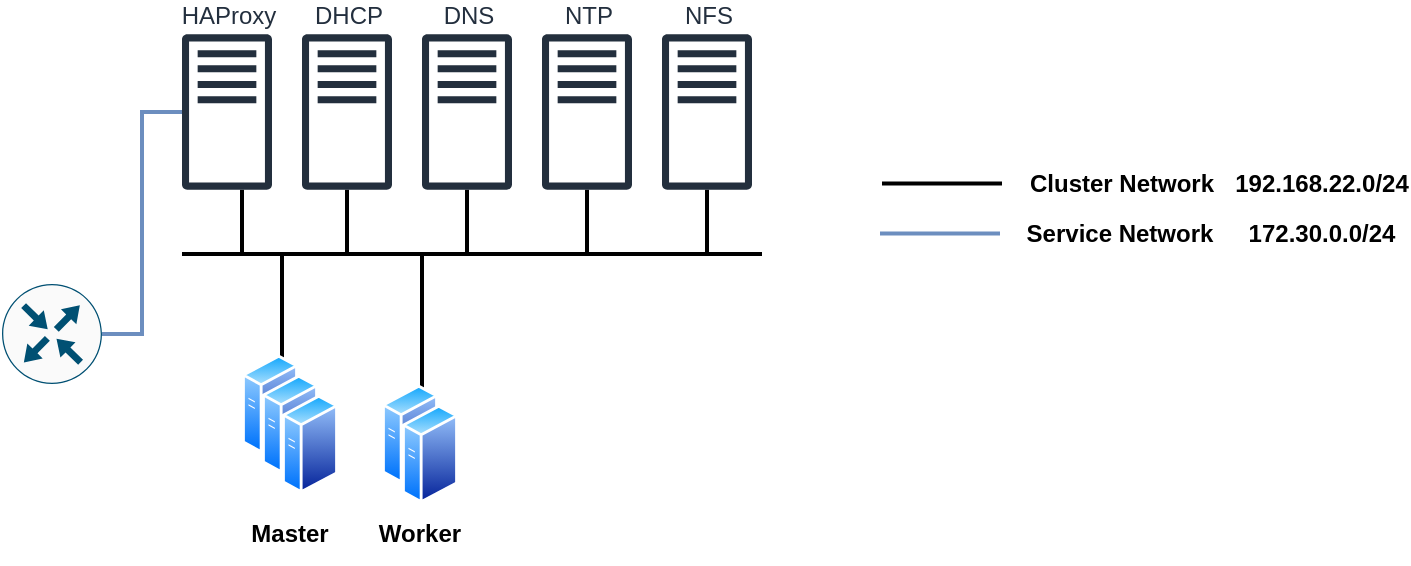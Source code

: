 <mxfile version="20.8.16" type="device"><diagram name="Page-1" id="imqRk1Wxo1tQRqzoVCZu"><mxGraphModel dx="1182" dy="690" grid="1" gridSize="10" guides="1" tooltips="1" connect="1" arrows="1" fold="1" page="1" pageScale="1" pageWidth="850" pageHeight="1100" math="0" shadow="0"><root><mxCell id="0"/><mxCell id="1" parent="0"/><mxCell id="l-TdRqGaPvYyb98INl4k-34" style="edgeStyle=elbowEdgeStyle;rounded=0;orthogonalLoop=1;jettySize=auto;html=1;endArrow=none;endFill=0;strokeWidth=2;" edge="1" parent="1" source="l-TdRqGaPvYyb98INl4k-13"><mxGeometry relative="1" as="geometry"><mxPoint x="190" y="210" as="targetPoint"/></mxGeometry></mxCell><mxCell id="l-TdRqGaPvYyb98INl4k-35" style="rounded=0;orthogonalLoop=1;jettySize=auto;html=1;endArrow=none;endFill=0;strokeWidth=2;edgeStyle=elbowEdgeStyle;" edge="1" parent="1" source="l-TdRqGaPvYyb98INl4k-16"><mxGeometry relative="1" as="geometry"><mxPoint x="260" y="210" as="targetPoint"/></mxGeometry></mxCell><mxCell id="l-TdRqGaPvYyb98INl4k-18" value="Master" style="text;html=1;strokeColor=none;fillColor=none;align=center;verticalAlign=middle;whiteSpace=wrap;rounded=0;fontStyle=1" vertex="1" parent="1"><mxGeometry x="164" y="335" width="60" height="30" as="geometry"/></mxCell><mxCell id="l-TdRqGaPvYyb98INl4k-19" value="Worker" style="text;html=1;strokeColor=none;fillColor=none;align=center;verticalAlign=middle;whiteSpace=wrap;rounded=0;fontStyle=1" vertex="1" parent="1"><mxGeometry x="231" y="335" width="56" height="30" as="geometry"/></mxCell><mxCell id="l-TdRqGaPvYyb98INl4k-30" style="edgeStyle=orthogonalEdgeStyle;rounded=0;orthogonalLoop=1;jettySize=auto;html=1;endArrow=none;endFill=0;strokeWidth=2;" edge="1" parent="1" source="l-TdRqGaPvYyb98INl4k-20"><mxGeometry relative="1" as="geometry"><mxPoint x="222.5" y="210" as="targetPoint"/></mxGeometry></mxCell><mxCell id="l-TdRqGaPvYyb98INl4k-20" value="DHCP" style="sketch=0;outlineConnect=0;fontColor=#232F3E;gradientColor=none;fillColor=#232F3D;strokeColor=none;dashed=0;verticalLabelPosition=top;verticalAlign=bottom;align=center;html=1;fontSize=12;fontStyle=0;aspect=fixed;pointerEvents=1;shape=mxgraph.aws4.traditional_server;horizontal=1;labelPosition=center;" vertex="1" parent="1"><mxGeometry x="200" y="100" width="45" height="78" as="geometry"/></mxCell><mxCell id="l-TdRqGaPvYyb98INl4k-28" style="edgeStyle=orthogonalEdgeStyle;rounded=0;orthogonalLoop=1;jettySize=auto;html=1;endArrow=none;endFill=0;strokeWidth=2;" edge="1" parent="1" source="l-TdRqGaPvYyb98INl4k-22"><mxGeometry relative="1" as="geometry"><mxPoint x="162.5" y="210" as="targetPoint"/><Array as="points"><mxPoint x="170" y="210"/></Array></mxGeometry></mxCell><mxCell id="l-TdRqGaPvYyb98INl4k-22" value="HAProxy" style="sketch=0;outlineConnect=0;fontColor=#232F3E;gradientColor=none;fillColor=#232F3D;strokeColor=none;dashed=0;verticalLabelPosition=top;verticalAlign=bottom;align=center;html=1;fontSize=12;fontStyle=0;aspect=fixed;pointerEvents=1;shape=mxgraph.aws4.traditional_server;horizontal=1;labelPosition=center;" vertex="1" parent="1"><mxGeometry x="140" y="100" width="45" height="78" as="geometry"/></mxCell><mxCell id="l-TdRqGaPvYyb98INl4k-31" style="edgeStyle=orthogonalEdgeStyle;rounded=0;orthogonalLoop=1;jettySize=auto;html=1;endArrow=none;endFill=0;strokeWidth=2;" edge="1" parent="1" source="l-TdRqGaPvYyb98INl4k-23"><mxGeometry relative="1" as="geometry"><mxPoint x="282.5" y="210" as="targetPoint"/></mxGeometry></mxCell><mxCell id="l-TdRqGaPvYyb98INl4k-23" value="DNS" style="sketch=0;outlineConnect=0;fontColor=#232F3E;gradientColor=none;fillColor=#232F3D;strokeColor=none;dashed=0;verticalLabelPosition=top;verticalAlign=bottom;align=center;html=1;fontSize=12;fontStyle=0;aspect=fixed;pointerEvents=1;shape=mxgraph.aws4.traditional_server;horizontal=1;labelPosition=center;" vertex="1" parent="1"><mxGeometry x="260" y="100" width="45" height="78" as="geometry"/></mxCell><mxCell id="l-TdRqGaPvYyb98INl4k-32" style="edgeStyle=orthogonalEdgeStyle;rounded=0;orthogonalLoop=1;jettySize=auto;html=1;endArrow=none;endFill=0;strokeWidth=2;" edge="1" parent="1" source="l-TdRqGaPvYyb98INl4k-24"><mxGeometry relative="1" as="geometry"><mxPoint x="342.5" y="210" as="targetPoint"/></mxGeometry></mxCell><mxCell id="l-TdRqGaPvYyb98INl4k-24" value="NTP" style="sketch=0;outlineConnect=0;fontColor=#232F3E;gradientColor=none;fillColor=#232F3D;strokeColor=none;dashed=0;verticalLabelPosition=top;verticalAlign=bottom;align=center;html=1;fontSize=12;fontStyle=0;aspect=fixed;pointerEvents=1;shape=mxgraph.aws4.traditional_server;horizontal=1;labelPosition=center;" vertex="1" parent="1"><mxGeometry x="320" y="100" width="45" height="78" as="geometry"/></mxCell><mxCell id="l-TdRqGaPvYyb98INl4k-33" style="edgeStyle=orthogonalEdgeStyle;rounded=0;orthogonalLoop=1;jettySize=auto;html=1;endArrow=none;endFill=0;strokeWidth=2;" edge="1" parent="1" source="l-TdRqGaPvYyb98INl4k-25"><mxGeometry relative="1" as="geometry"><mxPoint x="402.5" y="210" as="targetPoint"/></mxGeometry></mxCell><mxCell id="l-TdRqGaPvYyb98INl4k-25" value="NFS" style="sketch=0;outlineConnect=0;fontColor=#232F3E;gradientColor=none;fillColor=#232F3D;strokeColor=none;dashed=0;verticalLabelPosition=top;verticalAlign=bottom;align=center;html=1;fontSize=12;fontStyle=0;aspect=fixed;pointerEvents=1;shape=mxgraph.aws4.traditional_server;horizontal=1;labelPosition=center;" vertex="1" parent="1"><mxGeometry x="380" y="100" width="45" height="78" as="geometry"/></mxCell><mxCell id="l-TdRqGaPvYyb98INl4k-27" value="" style="endArrow=none;html=1;rounded=0;strokeWidth=2;" edge="1" parent="1"><mxGeometry width="50" height="50" relative="1" as="geometry"><mxPoint x="140" y="210" as="sourcePoint"/><mxPoint x="430" y="210" as="targetPoint"/></mxGeometry></mxCell><mxCell id="l-TdRqGaPvYyb98INl4k-36" value="192.168.22.0/24" style="text;html=1;strokeColor=none;fillColor=none;align=center;verticalAlign=middle;whiteSpace=wrap;rounded=0;strokeWidth=2;fontStyle=1" vertex="1" parent="1"><mxGeometry x="680" y="160" width="60" height="30" as="geometry"/></mxCell><mxCell id="l-TdRqGaPvYyb98INl4k-37" value="" style="group" vertex="1" connectable="0" parent="1"><mxGeometry x="170" y="260" width="48" height="70" as="geometry"/></mxCell><mxCell id="l-TdRqGaPvYyb98INl4k-4" value="" style="aspect=fixed;perimeter=ellipsePerimeter;html=1;align=center;shadow=0;dashed=0;spacingTop=3;image;image=img/lib/active_directory/generic_server.svg;" vertex="1" parent="l-TdRqGaPvYyb98INl4k-37"><mxGeometry width="28.0" height="50" as="geometry"/></mxCell><mxCell id="l-TdRqGaPvYyb98INl4k-12" value="" style="aspect=fixed;perimeter=ellipsePerimeter;html=1;align=center;shadow=0;dashed=0;spacingTop=3;image;image=img/lib/active_directory/generic_server.svg;" vertex="1" parent="l-TdRqGaPvYyb98INl4k-37"><mxGeometry x="10" y="10" width="28.0" height="50" as="geometry"/></mxCell><mxCell id="l-TdRqGaPvYyb98INl4k-13" value="" style="aspect=fixed;perimeter=ellipsePerimeter;html=1;align=center;shadow=0;dashed=0;spacingTop=3;image;image=img/lib/active_directory/generic_server.svg;" vertex="1" parent="l-TdRqGaPvYyb98INl4k-37"><mxGeometry x="20" y="20" width="28.0" height="50" as="geometry"/></mxCell><mxCell id="l-TdRqGaPvYyb98INl4k-39" value="" style="group" vertex="1" connectable="0" parent="1"><mxGeometry x="240" y="275" width="38" height="60" as="geometry"/></mxCell><mxCell id="l-TdRqGaPvYyb98INl4k-15" value="" style="aspect=fixed;perimeter=ellipsePerimeter;html=1;align=center;shadow=0;dashed=0;spacingTop=3;image;image=img/lib/active_directory/generic_server.svg;" vertex="1" parent="l-TdRqGaPvYyb98INl4k-39"><mxGeometry width="28.0" height="50" as="geometry"/></mxCell><mxCell id="l-TdRqGaPvYyb98INl4k-16" value="" style="aspect=fixed;perimeter=ellipsePerimeter;html=1;align=center;shadow=0;dashed=0;spacingTop=3;image;image=img/lib/active_directory/generic_server.svg;" vertex="1" parent="l-TdRqGaPvYyb98INl4k-39"><mxGeometry x="10" y="10" width="28.0" height="50" as="geometry"/></mxCell><mxCell id="l-TdRqGaPvYyb98INl4k-40" value="" style="endArrow=none;html=1;rounded=0;fontStyle=1;strokeWidth=2;" edge="1" parent="1"><mxGeometry width="50" height="50" relative="1" as="geometry"><mxPoint x="490" y="174.76" as="sourcePoint"/><mxPoint x="550" y="174.76" as="targetPoint"/></mxGeometry></mxCell><mxCell id="l-TdRqGaPvYyb98INl4k-42" value="Cluster Network" style="text;html=1;strokeColor=none;fillColor=none;align=center;verticalAlign=middle;whiteSpace=wrap;rounded=0;strokeWidth=2;fontStyle=1" vertex="1" parent="1"><mxGeometry x="560" y="160" width="100" height="30" as="geometry"/></mxCell><mxCell id="l-TdRqGaPvYyb98INl4k-48" value="" style="edgeStyle=elbowEdgeStyle;rounded=0;orthogonalLoop=1;jettySize=auto;html=1;strokeWidth=2;endArrow=none;endFill=0;fillColor=#dae8fc;strokeColor=#6c8ebf;" edge="1" parent="1" source="l-TdRqGaPvYyb98INl4k-22" target="l-TdRqGaPvYyb98INl4k-47"><mxGeometry relative="1" as="geometry"><mxPoint x="80" y="340.0" as="targetPoint"/><mxPoint x="140" y="139" as="sourcePoint"/></mxGeometry></mxCell><mxCell id="l-TdRqGaPvYyb98INl4k-47" value="" style="sketch=0;points=[[0.5,0,0],[1,0.5,0],[0.5,1,0],[0,0.5,0],[0.145,0.145,0],[0.856,0.145,0],[0.855,0.856,0],[0.145,0.855,0]];verticalLabelPosition=bottom;html=1;verticalAlign=top;aspect=fixed;align=center;pointerEvents=1;shape=mxgraph.cisco19.rect;prIcon=router;fillColor=#FAFAFA;strokeColor=#005073;strokeWidth=2;" vertex="1" parent="1"><mxGeometry x="50" y="225" width="50" height="50" as="geometry"/></mxCell><mxCell id="l-TdRqGaPvYyb98INl4k-55" value="172.30.0.0/24" style="text;html=1;strokeColor=none;fillColor=none;align=center;verticalAlign=middle;whiteSpace=wrap;rounded=0;strokeWidth=2;fontStyle=1" vertex="1" parent="1"><mxGeometry x="680" y="185" width="60" height="30" as="geometry"/></mxCell><mxCell id="l-TdRqGaPvYyb98INl4k-56" value="" style="endArrow=none;html=1;rounded=0;fontStyle=1;strokeWidth=2;fillColor=#dae8fc;strokeColor=#6c8ebf;" edge="1" parent="1"><mxGeometry width="50" height="50" relative="1" as="geometry"><mxPoint x="489" y="199.76" as="sourcePoint"/><mxPoint x="549.0" y="199.76" as="targetPoint"/></mxGeometry></mxCell><mxCell id="l-TdRqGaPvYyb98INl4k-57" value="Service Network" style="text;html=1;strokeColor=none;fillColor=none;align=center;verticalAlign=middle;whiteSpace=wrap;rounded=0;strokeWidth=2;fontStyle=1" vertex="1" parent="1"><mxGeometry x="559" y="185" width="100" height="30" as="geometry"/></mxCell></root></mxGraphModel></diagram></mxfile>